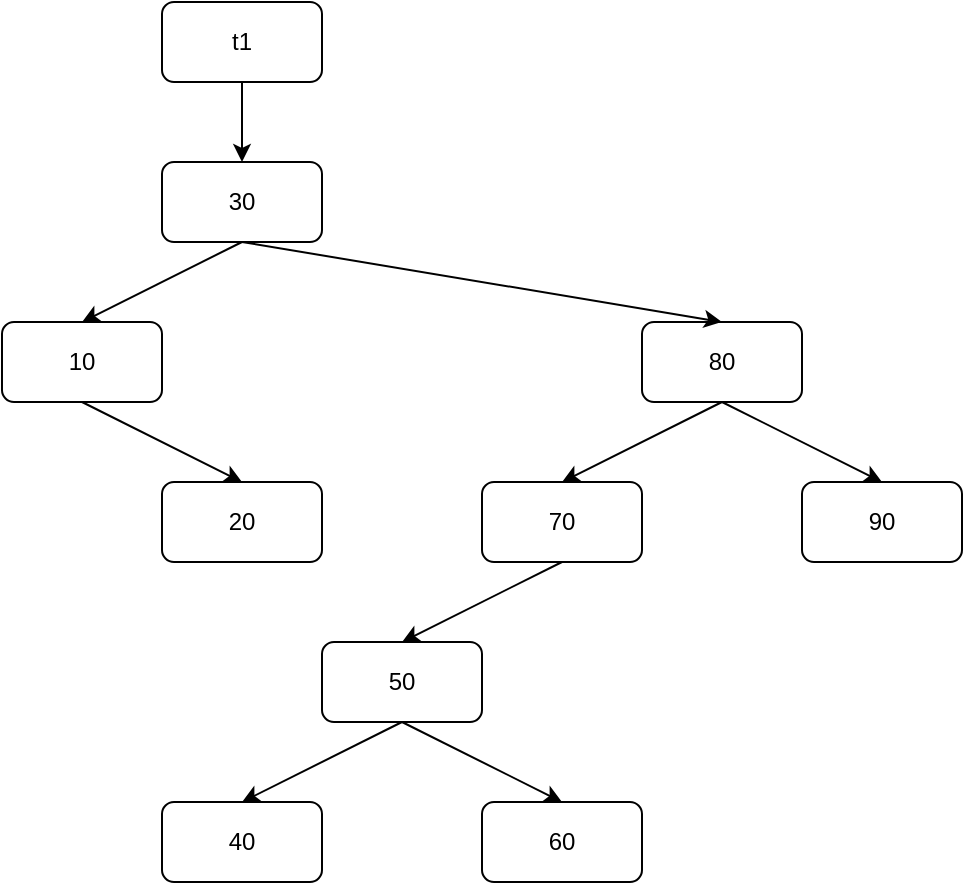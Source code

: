 <mxfile version="12.2.4" pages="1"><diagram id="5QkfVD4bCoWOFFkhhgIA" name="Page-1"><mxGraphModel dx="815" dy="798" grid="1" gridSize="10" guides="1" tooltips="1" connect="1" arrows="1" fold="1" page="1" pageScale="1" pageWidth="827" pageHeight="1169" math="0" shadow="0"><root><mxCell id="0"/><mxCell id="1" parent="0"/><mxCell id="2" value="30" style="rounded=1;whiteSpace=wrap;html=1;" parent="1" vertex="1"><mxGeometry x="360" y="160" width="80" height="40" as="geometry"/></mxCell><mxCell id="4" style="edgeStyle=orthogonalEdgeStyle;rounded=0;orthogonalLoop=1;jettySize=auto;html=1;exitX=0.5;exitY=1;exitDx=0;exitDy=0;entryX=0.5;entryY=0;entryDx=0;entryDy=0;" parent="1" source="3" target="2" edge="1"><mxGeometry relative="1" as="geometry"/></mxCell><mxCell id="3" value="t1" style="rounded=1;whiteSpace=wrap;html=1;" parent="1" vertex="1"><mxGeometry x="360" y="80" width="80" height="40" as="geometry"/></mxCell><mxCell id="7" value="80" style="rounded=1;whiteSpace=wrap;html=1;" parent="1" vertex="1"><mxGeometry x="600" y="240" width="80" height="40" as="geometry"/></mxCell><mxCell id="8" value="" style="endArrow=classic;html=1;exitX=0.5;exitY=1;exitDx=0;exitDy=0;entryX=0.5;entryY=0;entryDx=0;entryDy=0;" parent="1" source="2" target="7" edge="1"><mxGeometry width="50" height="50" relative="1" as="geometry"><mxPoint x="360" y="360" as="sourcePoint"/><mxPoint x="410" y="310" as="targetPoint"/></mxGeometry></mxCell><mxCell id="9" value="90" style="rounded=1;whiteSpace=wrap;html=1;" parent="1" vertex="1"><mxGeometry x="680" y="320" width="80" height="40" as="geometry"/></mxCell><mxCell id="10" value="" style="endArrow=classic;html=1;exitX=0.5;exitY=1;exitDx=0;exitDy=0;entryX=0.5;entryY=0;entryDx=0;entryDy=0;" parent="1" target="9" edge="1"><mxGeometry width="50" height="50" relative="1" as="geometry"><mxPoint x="640" y="280" as="sourcePoint"/><mxPoint x="650" y="390" as="targetPoint"/></mxGeometry></mxCell><mxCell id="12" value="10" style="rounded=1;whiteSpace=wrap;html=1;" parent="1" vertex="1"><mxGeometry x="280" y="240" width="80" height="40" as="geometry"/></mxCell><mxCell id="13" value="" style="endArrow=classic;html=1;entryX=0.5;entryY=0;entryDx=0;entryDy=0;" parent="1" target="12" edge="1"><mxGeometry width="50" height="50" relative="1" as="geometry"><mxPoint x="400" y="200" as="sourcePoint"/><mxPoint x="250" y="310" as="targetPoint"/></mxGeometry></mxCell><mxCell id="14" value="70" style="rounded=1;whiteSpace=wrap;html=1;" parent="1" vertex="1"><mxGeometry x="520" y="320" width="80" height="40" as="geometry"/></mxCell><mxCell id="15" value="" style="endArrow=classic;html=1;exitX=0.5;exitY=1;exitDx=0;exitDy=0;entryX=0.5;entryY=0;entryDx=0;entryDy=0;" parent="1" source="7" target="14" edge="1"><mxGeometry width="50" height="50" relative="1" as="geometry"><mxPoint x="480" y="280" as="sourcePoint"/><mxPoint x="490" y="390" as="targetPoint"/></mxGeometry></mxCell><mxCell id="17" value="50" style="rounded=1;whiteSpace=wrap;html=1;" parent="1" vertex="1"><mxGeometry x="440" y="400" width="80" height="40" as="geometry"/></mxCell><mxCell id="18" value="" style="endArrow=classic;html=1;exitX=0.5;exitY=1;exitDx=0;exitDy=0;entryX=0.5;entryY=0;entryDx=0;entryDy=0;" parent="1" source="14" target="17" edge="1"><mxGeometry width="50" height="50" relative="1" as="geometry"><mxPoint x="480" y="360" as="sourcePoint"/><mxPoint x="330" y="470" as="targetPoint"/></mxGeometry></mxCell><mxCell id="19" value="60" style="rounded=1;whiteSpace=wrap;html=1;" parent="1" vertex="1"><mxGeometry x="520" y="480" width="80" height="40" as="geometry"/></mxCell><mxCell id="20" value="" style="endArrow=classic;html=1;exitX=0.5;exitY=1;exitDx=0;exitDy=0;entryX=0.5;entryY=0;entryDx=0;entryDy=0;" parent="1" target="19" edge="1"><mxGeometry width="50" height="50" relative="1" as="geometry"><mxPoint x="480" y="440" as="sourcePoint"/><mxPoint x="490" y="550" as="targetPoint"/></mxGeometry></mxCell><mxCell id="21" value="20" style="rounded=1;whiteSpace=wrap;html=1;" parent="1" vertex="1"><mxGeometry x="360" y="320" width="80" height="40" as="geometry"/></mxCell><mxCell id="22" value="" style="endArrow=classic;html=1;exitX=0.5;exitY=1;exitDx=0;exitDy=0;entryX=0.5;entryY=0;entryDx=0;entryDy=0;" parent="1" target="21" edge="1"><mxGeometry width="50" height="50" relative="1" as="geometry"><mxPoint x="320" y="280" as="sourcePoint"/><mxPoint x="330" y="390" as="targetPoint"/></mxGeometry></mxCell><mxCell id="23" value="40" style="rounded=1;whiteSpace=wrap;html=1;" parent="1" vertex="1"><mxGeometry x="360" y="480" width="80" height="40" as="geometry"/></mxCell><mxCell id="24" value="" style="endArrow=classic;html=1;exitX=0.5;exitY=1;exitDx=0;exitDy=0;entryX=0.5;entryY=0;entryDx=0;entryDy=0;" parent="1" target="23" edge="1"><mxGeometry width="50" height="50" relative="1" as="geometry"><mxPoint x="480" y="440" as="sourcePoint"/><mxPoint x="250" y="550" as="targetPoint"/></mxGeometry></mxCell></root></mxGraphModel></diagram></mxfile>